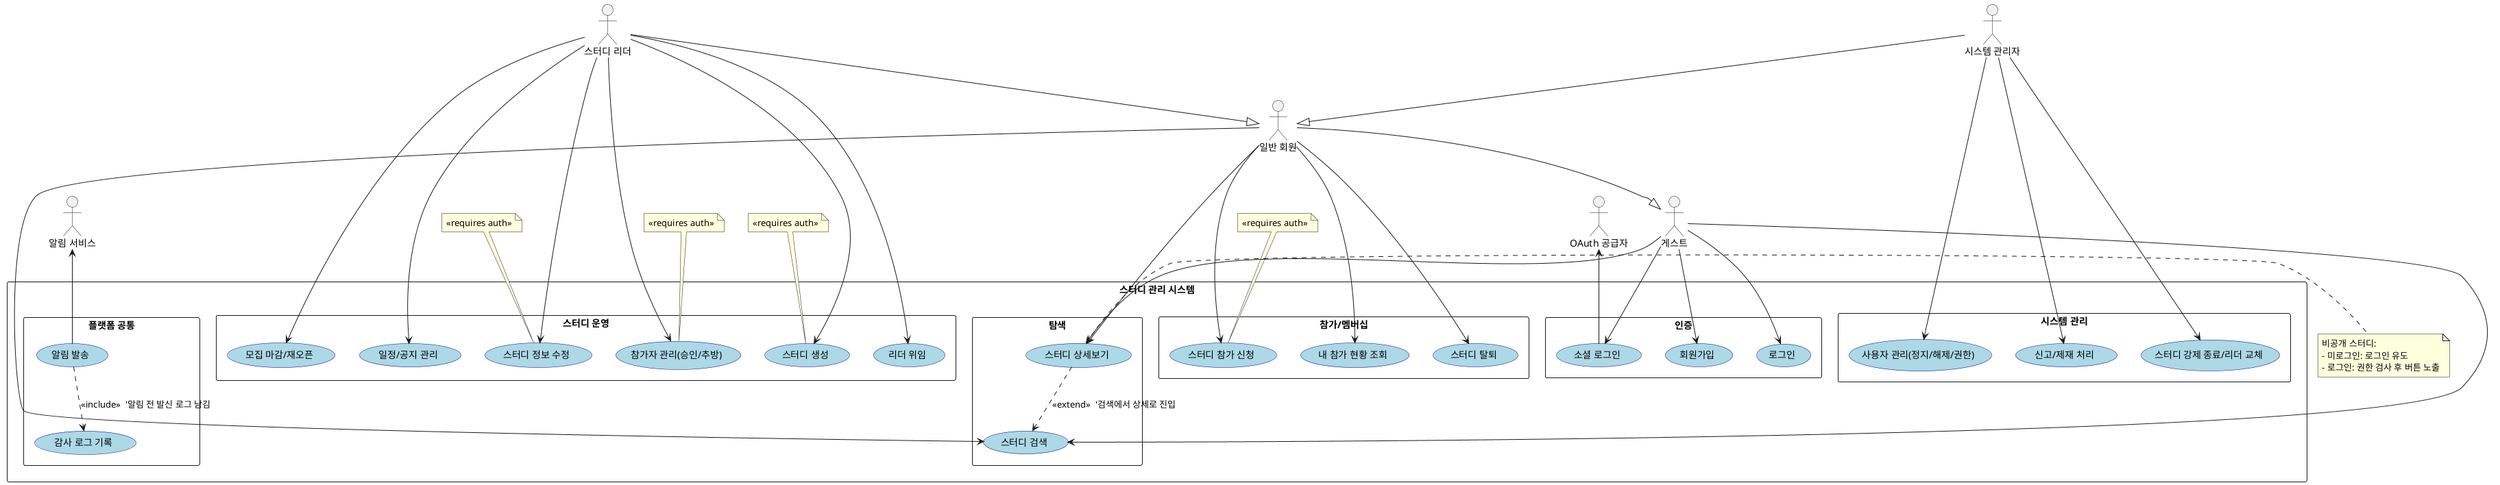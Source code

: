 @startuml
skinparam packageStyle rectangle
skinparam usecase {
  BackgroundColor LightBlue
  BorderColor DarkBlue
}

actor "게스트" as Guest
actor "일반 회원" as User
actor "스터디 리더" as Leader
actor "시스템 관리자" as Admin
actor "알림 서비스" as Noti
actor "OAuth 공급자" as SSO

rectangle "스터디 관리 시스템" {

  package "인증" {
    usecase "회원가입" as UC1
    usecase "로그인" as UC2
    usecase "소셜 로그인" as UC2_1
  }

  package "탐색" {
    usecase "스터디 검색" as UC3
    usecase "스터디 상세보기" as UC3_1
  }

  package "참가/멤버십" {
    usecase "스터디 참가 신청" as UC4
    usecase "내 참가 현황 조회" as UC4_1
    usecase "스터디 탈퇴" as UC4_2
  }

  package "스터디 운영" {
    usecase "스터디 생성" as UC5
    usecase "스터디 정보 수정" as UC6
    usecase "참가자 관리(승인/추방)" as UC7
    usecase "리더 위임" as UC7_1
    usecase "모집 마감/재오픈" as UC7_2
    usecase "일정/공지 관리" as UC7_3
  }

  package "시스템 관리" {
    usecase "사용자 관리(정지/해제/권한)" as UC8
    usecase "신고/제재 처리" as UC8_1
    usecase "스터디 강제 종료/리더 교체" as UC9
  }

  package "플랫폼 공통" {
    usecase "알림 발송" as UC10
    usecase "감사 로그 기록" as UC11
  }
}

' === 액터 연결 ===
Guest --> UC1
Guest --> UC2
Guest --> UC2_1
Guest --> UC3
Guest --> UC3_1

User --> UC3
User --> UC3_1
User --> UC4
User --> UC4_1
User --> UC4_2

Leader --> UC5
Leader --> UC6
Leader --> UC7
Leader --> UC7_1
Leader --> UC7_2
Leader --> UC7_3

Admin --> UC8
Admin --> UC8_1
Admin --> UC9

Noti <-- UC10
SSO <-- UC2_1

' === 관계 정교화 ===
UC3_1 ..> UC3 : <<extend>>  '검색에서 상세로 진입
UC10 ..> UC11 : <<include>>  '알림 전 발신 로그 남김

' 인증 요구는 include 대신 스테레오타입/노트로
note top of UC4
«requires auth»
end note
note top of UC5
«requires auth»
end note
note top of UC6
«requires auth»
end note
note top of UC7
«requires auth»
end note

' 권한 상속
User --|> Guest
Leader --|> User
Admin --|> User

' 비공개 접근 규칙은 상세보기의 예외 흐름으로
note right of UC3_1
비공개 스터디:
- 미로그인: 로그인 유도
- 로그인: 권한 검사 후 버튼 노출
end note

@enduml
